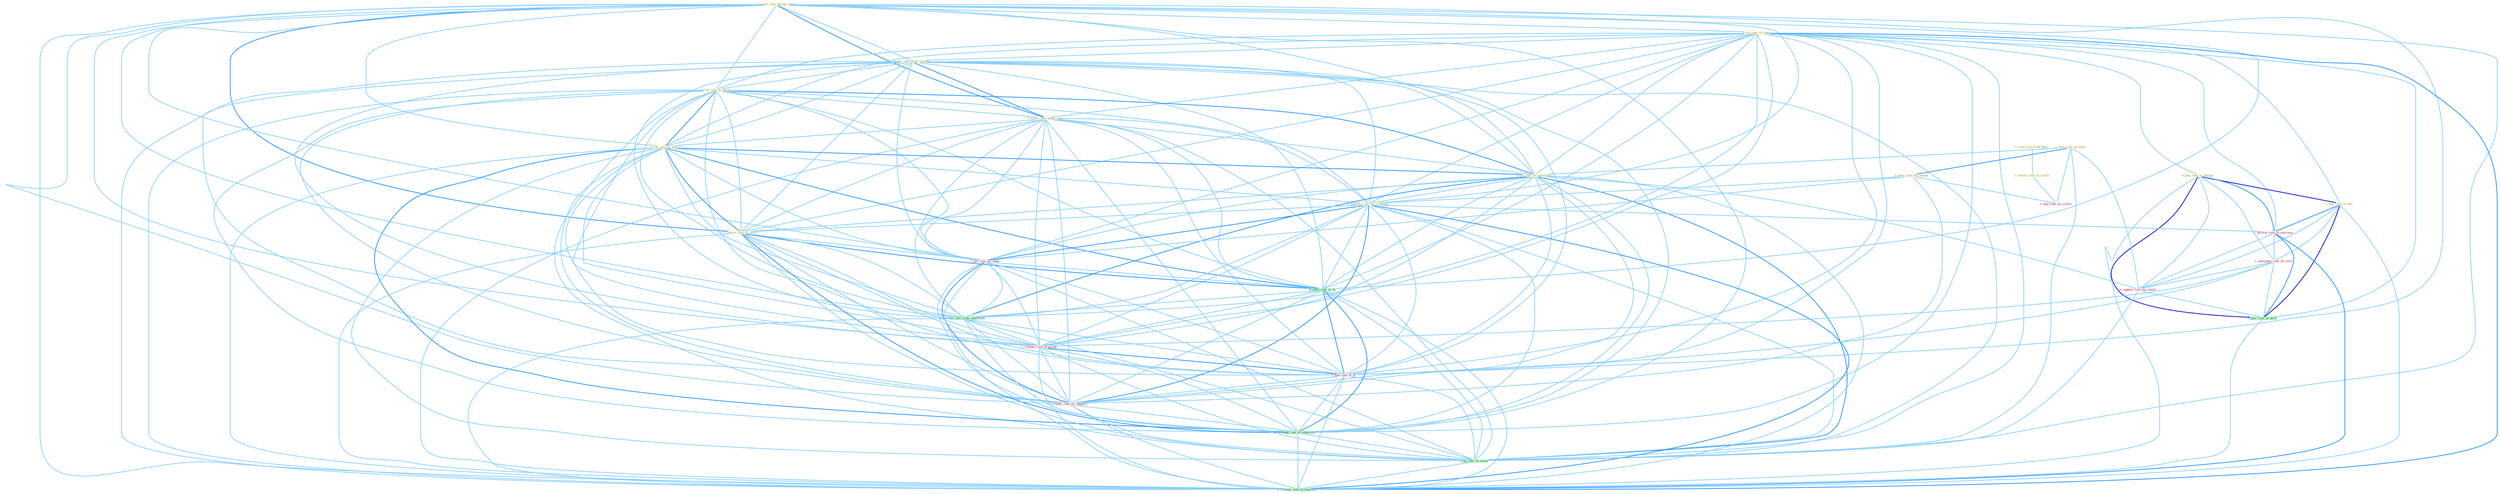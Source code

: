 Graph G{ 
    node
    [shape=polygon,style=filled,width=.5,height=.06,color="#BDFCC9",fixedsize=true,fontsize=4,
    fontcolor="#2f4f4f"];
    {node
    [color="#ffffe0", fontcolor="#8b7d6b"] "0_rais_risk_with_them " "0_lower_rate_becaus_level " "0_fix_rate_in_state " "0_eas_rate_befor_spring " "0_cut_rate_by_point " "0_plai_role_in_design " "1_plai_role_in_fall " "0_lower_rate_befor_end " "0_cut_rate_to_hold " "1_have_rule_on_time " "1_cut_rate_on_entitynam " "0_have_rule_for_attend " "1_announc_rate_for_yearnum " "1_reflect_risk_as_profil " "0_return_rate_to_level "}
{node [color="#fff0f5", fontcolor="#b22222"] "1_portrai_role_in_yearnum " "1_pai_rate_for_fund " "1_entitynam_role_of_court " "1_compar_rate_of_group " "0_support_role_on_condit " "1_had_rate_of_% " "0_hail_rule_as_victori " "1_reduc_rate_for_deposit "}
edge [color="#B0E2FF"];

	"0_rais_risk_with_them " -- "1_reflect_risk_as_profil " [w="1", color="#87cefa" ];
	"0_lower_rate_becaus_level " -- "0_fix_rate_in_state " [w="1", color="#87cefa" ];
	"0_lower_rate_becaus_level " -- "0_eas_rate_befor_spring " [w="1", color="#87cefa" ];
	"0_lower_rate_becaus_level " -- "0_cut_rate_by_point " [w="1", color="#87cefa" ];
	"0_lower_rate_becaus_level " -- "0_lower_rate_befor_end " [w="2", color="#1e90ff" , len=0.8];
	"0_lower_rate_becaus_level " -- "0_cut_rate_to_hold " [w="1", color="#87cefa" ];
	"0_lower_rate_becaus_level " -- "1_cut_rate_on_entitynam " [w="1", color="#87cefa" ];
	"0_lower_rate_becaus_level " -- "1_announc_rate_for_yearnum " [w="1", color="#87cefa" ];
	"0_lower_rate_becaus_level " -- "0_return_rate_to_level " [w="2", color="#1e90ff" , len=0.8];
	"0_lower_rate_becaus_level " -- "1_pai_rate_for_fund " [w="1", color="#87cefa" ];
	"0_lower_rate_becaus_level " -- "0_push_rate_to_% " [w="1", color="#87cefa" ];
	"0_lower_rate_becaus_level " -- "0_receiv_rate_from_entitynam " [w="1", color="#87cefa" ];
	"0_lower_rate_becaus_level " -- "1_compar_rate_of_group " [w="1", color="#87cefa" ];
	"0_lower_rate_becaus_level " -- "1_had_rate_of_% " [w="1", color="#87cefa" ];
	"0_lower_rate_becaus_level " -- "1_reduc_rate_for_deposit " [w="1", color="#87cefa" ];
	"0_lower_rate_becaus_level " -- "0_nudg_rate_to_othernum " [w="1", color="#87cefa" ];
	"0_lower_rate_becaus_level " -- "0_ha_rate_on_morn " [w="1", color="#87cefa" ];
	"0_lower_rate_becaus_level " -- "0_increas_rate_in_yearnum " [w="1", color="#87cefa" ];
	"0_fix_rate_in_state " -- "0_eas_rate_befor_spring " [w="1", color="#87cefa" ];
	"0_fix_rate_in_state " -- "0_cut_rate_by_point " [w="1", color="#87cefa" ];
	"0_fix_rate_in_state " -- "0_plai_role_in_design " [w="1", color="#87cefa" ];
	"0_fix_rate_in_state " -- "1_plai_role_in_fall " [w="1", color="#87cefa" ];
	"0_fix_rate_in_state " -- "0_lower_rate_befor_end " [w="1", color="#87cefa" ];
	"0_fix_rate_in_state " -- "0_cut_rate_to_hold " [w="1", color="#87cefa" ];
	"0_fix_rate_in_state " -- "1_cut_rate_on_entitynam " [w="1", color="#87cefa" ];
	"0_fix_rate_in_state " -- "1_announc_rate_for_yearnum " [w="1", color="#87cefa" ];
	"0_fix_rate_in_state " -- "0_return_rate_to_level " [w="1", color="#87cefa" ];
	"0_fix_rate_in_state " -- "1_portrai_role_in_yearnum " [w="1", color="#87cefa" ];
	"0_fix_rate_in_state " -- "1_pai_rate_for_fund " [w="1", color="#87cefa" ];
	"0_fix_rate_in_state " -- "0_push_rate_to_% " [w="1", color="#87cefa" ];
	"0_fix_rate_in_state " -- "0_receiv_rate_from_entitynam " [w="1", color="#87cefa" ];
	"0_fix_rate_in_state " -- "1_compar_rate_of_group " [w="1", color="#87cefa" ];
	"0_fix_rate_in_state " -- "1_had_rate_of_% " [w="1", color="#87cefa" ];
	"0_fix_rate_in_state " -- "1_reduc_rate_for_deposit " [w="1", color="#87cefa" ];
	"0_fix_rate_in_state " -- "0_nudg_rate_to_othernum " [w="1", color="#87cefa" ];
	"0_fix_rate_in_state " -- "0_plai_role_in_decis " [w="1", color="#87cefa" ];
	"0_fix_rate_in_state " -- "0_ha_rate_on_morn " [w="1", color="#87cefa" ];
	"0_fix_rate_in_state " -- "0_increas_rate_in_yearnum " [w="2", color="#1e90ff" , len=0.8];
	"0_eas_rate_befor_spring " -- "0_cut_rate_by_point " [w="1", color="#87cefa" ];
	"0_eas_rate_befor_spring " -- "0_lower_rate_befor_end " [w="2", color="#1e90ff" , len=0.8];
	"0_eas_rate_befor_spring " -- "0_cut_rate_to_hold " [w="1", color="#87cefa" ];
	"0_eas_rate_befor_spring " -- "1_cut_rate_on_entitynam " [w="1", color="#87cefa" ];
	"0_eas_rate_befor_spring " -- "1_announc_rate_for_yearnum " [w="1", color="#87cefa" ];
	"0_eas_rate_befor_spring " -- "0_return_rate_to_level " [w="1", color="#87cefa" ];
	"0_eas_rate_befor_spring " -- "1_pai_rate_for_fund " [w="1", color="#87cefa" ];
	"0_eas_rate_befor_spring " -- "0_push_rate_to_% " [w="1", color="#87cefa" ];
	"0_eas_rate_befor_spring " -- "0_receiv_rate_from_entitynam " [w="1", color="#87cefa" ];
	"0_eas_rate_befor_spring " -- "1_compar_rate_of_group " [w="1", color="#87cefa" ];
	"0_eas_rate_befor_spring " -- "1_had_rate_of_% " [w="1", color="#87cefa" ];
	"0_eas_rate_befor_spring " -- "1_reduc_rate_for_deposit " [w="1", color="#87cefa" ];
	"0_eas_rate_befor_spring " -- "0_nudg_rate_to_othernum " [w="1", color="#87cefa" ];
	"0_eas_rate_befor_spring " -- "0_ha_rate_on_morn " [w="1", color="#87cefa" ];
	"0_eas_rate_befor_spring " -- "0_increas_rate_in_yearnum " [w="1", color="#87cefa" ];
	"0_cut_rate_by_point " -- "0_lower_rate_befor_end " [w="1", color="#87cefa" ];
	"0_cut_rate_by_point " -- "0_cut_rate_to_hold " [w="2", color="#1e90ff" , len=0.8];
	"0_cut_rate_by_point " -- "1_cut_rate_on_entitynam " [w="2", color="#1e90ff" , len=0.8];
	"0_cut_rate_by_point " -- "1_announc_rate_for_yearnum " [w="1", color="#87cefa" ];
	"0_cut_rate_by_point " -- "0_return_rate_to_level " [w="1", color="#87cefa" ];
	"0_cut_rate_by_point " -- "1_pai_rate_for_fund " [w="1", color="#87cefa" ];
	"0_cut_rate_by_point " -- "0_push_rate_to_% " [w="1", color="#87cefa" ];
	"0_cut_rate_by_point " -- "0_receiv_rate_from_entitynam " [w="1", color="#87cefa" ];
	"0_cut_rate_by_point " -- "1_compar_rate_of_group " [w="1", color="#87cefa" ];
	"0_cut_rate_by_point " -- "1_had_rate_of_% " [w="1", color="#87cefa" ];
	"0_cut_rate_by_point " -- "1_reduc_rate_for_deposit " [w="1", color="#87cefa" ];
	"0_cut_rate_by_point " -- "0_nudg_rate_to_othernum " [w="1", color="#87cefa" ];
	"0_cut_rate_by_point " -- "0_ha_rate_on_morn " [w="1", color="#87cefa" ];
	"0_cut_rate_by_point " -- "0_increas_rate_in_yearnum " [w="1", color="#87cefa" ];
	"0_plai_role_in_design " -- "1_plai_role_in_fall " [w="3", color="#0000cd" , len=0.6];
	"0_plai_role_in_design " -- "1_portrai_role_in_yearnum " [w="2", color="#1e90ff" , len=0.8];
	"0_plai_role_in_design " -- "1_entitynam_role_of_court " [w="1", color="#87cefa" ];
	"0_plai_role_in_design " -- "0_support_role_on_condit " [w="1", color="#87cefa" ];
	"0_plai_role_in_design " -- "0_plai_role_in_decis " [w="3", color="#0000cd" , len=0.6];
	"0_plai_role_in_design " -- "0_increas_rate_in_yearnum " [w="1", color="#87cefa" ];
	"1_plai_role_in_fall " -- "1_portrai_role_in_yearnum " [w="2", color="#1e90ff" , len=0.8];
	"1_plai_role_in_fall " -- "1_entitynam_role_of_court " [w="1", color="#87cefa" ];
	"1_plai_role_in_fall " -- "0_support_role_on_condit " [w="1", color="#87cefa" ];
	"1_plai_role_in_fall " -- "0_plai_role_in_decis " [w="3", color="#0000cd" , len=0.6];
	"1_plai_role_in_fall " -- "0_increas_rate_in_yearnum " [w="1", color="#87cefa" ];
	"0_lower_rate_befor_end " -- "0_cut_rate_to_hold " [w="1", color="#87cefa" ];
	"0_lower_rate_befor_end " -- "1_cut_rate_on_entitynam " [w="1", color="#87cefa" ];
	"0_lower_rate_befor_end " -- "1_announc_rate_for_yearnum " [w="1", color="#87cefa" ];
	"0_lower_rate_befor_end " -- "0_return_rate_to_level " [w="1", color="#87cefa" ];
	"0_lower_rate_befor_end " -- "1_pai_rate_for_fund " [w="1", color="#87cefa" ];
	"0_lower_rate_befor_end " -- "0_push_rate_to_% " [w="1", color="#87cefa" ];
	"0_lower_rate_befor_end " -- "0_receiv_rate_from_entitynam " [w="1", color="#87cefa" ];
	"0_lower_rate_befor_end " -- "1_compar_rate_of_group " [w="1", color="#87cefa" ];
	"0_lower_rate_befor_end " -- "1_had_rate_of_% " [w="1", color="#87cefa" ];
	"0_lower_rate_befor_end " -- "1_reduc_rate_for_deposit " [w="1", color="#87cefa" ];
	"0_lower_rate_befor_end " -- "0_nudg_rate_to_othernum " [w="1", color="#87cefa" ];
	"0_lower_rate_befor_end " -- "0_ha_rate_on_morn " [w="1", color="#87cefa" ];
	"0_lower_rate_befor_end " -- "0_increas_rate_in_yearnum " [w="1", color="#87cefa" ];
	"0_cut_rate_to_hold " -- "1_cut_rate_on_entitynam " [w="2", color="#1e90ff" , len=0.8];
	"0_cut_rate_to_hold " -- "1_announc_rate_for_yearnum " [w="1", color="#87cefa" ];
	"0_cut_rate_to_hold " -- "0_return_rate_to_level " [w="2", color="#1e90ff" , len=0.8];
	"0_cut_rate_to_hold " -- "1_pai_rate_for_fund " [w="1", color="#87cefa" ];
	"0_cut_rate_to_hold " -- "0_push_rate_to_% " [w="2", color="#1e90ff" , len=0.8];
	"0_cut_rate_to_hold " -- "0_receiv_rate_from_entitynam " [w="1", color="#87cefa" ];
	"0_cut_rate_to_hold " -- "1_compar_rate_of_group " [w="1", color="#87cefa" ];
	"0_cut_rate_to_hold " -- "1_had_rate_of_% " [w="1", color="#87cefa" ];
	"0_cut_rate_to_hold " -- "1_reduc_rate_for_deposit " [w="1", color="#87cefa" ];
	"0_cut_rate_to_hold " -- "0_nudg_rate_to_othernum " [w="2", color="#1e90ff" , len=0.8];
	"0_cut_rate_to_hold " -- "0_ha_rate_on_morn " [w="1", color="#87cefa" ];
	"0_cut_rate_to_hold " -- "0_increas_rate_in_yearnum " [w="1", color="#87cefa" ];
	"1_have_rule_on_time " -- "1_cut_rate_on_entitynam " [w="1", color="#87cefa" ];
	"1_have_rule_on_time " -- "0_have_rule_for_attend " [w="2", color="#1e90ff" , len=0.8];
	"1_have_rule_on_time " -- "0_support_role_on_condit " [w="1", color="#87cefa" ];
	"1_have_rule_on_time " -- "0_hail_rule_as_victori " [w="1", color="#87cefa" ];
	"1_have_rule_on_time " -- "0_ha_rate_on_morn " [w="1", color="#87cefa" ];
	"1_cut_rate_on_entitynam " -- "1_announc_rate_for_yearnum " [w="1", color="#87cefa" ];
	"1_cut_rate_on_entitynam " -- "0_return_rate_to_level " [w="1", color="#87cefa" ];
	"1_cut_rate_on_entitynam " -- "1_pai_rate_for_fund " [w="1", color="#87cefa" ];
	"1_cut_rate_on_entitynam " -- "0_push_rate_to_% " [w="1", color="#87cefa" ];
	"1_cut_rate_on_entitynam " -- "0_receiv_rate_from_entitynam " [w="2", color="#1e90ff" , len=0.8];
	"1_cut_rate_on_entitynam " -- "1_compar_rate_of_group " [w="1", color="#87cefa" ];
	"1_cut_rate_on_entitynam " -- "0_support_role_on_condit " [w="1", color="#87cefa" ];
	"1_cut_rate_on_entitynam " -- "1_had_rate_of_% " [w="1", color="#87cefa" ];
	"1_cut_rate_on_entitynam " -- "1_reduc_rate_for_deposit " [w="1", color="#87cefa" ];
	"1_cut_rate_on_entitynam " -- "0_nudg_rate_to_othernum " [w="1", color="#87cefa" ];
	"1_cut_rate_on_entitynam " -- "0_ha_rate_on_morn " [w="2", color="#1e90ff" , len=0.8];
	"1_cut_rate_on_entitynam " -- "0_increas_rate_in_yearnum " [w="1", color="#87cefa" ];
	"0_have_rule_for_attend " -- "1_announc_rate_for_yearnum " [w="1", color="#87cefa" ];
	"0_have_rule_for_attend " -- "1_pai_rate_for_fund " [w="1", color="#87cefa" ];
	"0_have_rule_for_attend " -- "0_hail_rule_as_victori " [w="1", color="#87cefa" ];
	"0_have_rule_for_attend " -- "1_reduc_rate_for_deposit " [w="1", color="#87cefa" ];
	"1_announc_rate_for_yearnum " -- "0_return_rate_to_level " [w="1", color="#87cefa" ];
	"1_announc_rate_for_yearnum " -- "1_portrai_role_in_yearnum " [w="1", color="#87cefa" ];
	"1_announc_rate_for_yearnum " -- "1_pai_rate_for_fund " [w="2", color="#1e90ff" , len=0.8];
	"1_announc_rate_for_yearnum " -- "0_push_rate_to_% " [w="1", color="#87cefa" ];
	"1_announc_rate_for_yearnum " -- "0_receiv_rate_from_entitynam " [w="1", color="#87cefa" ];
	"1_announc_rate_for_yearnum " -- "1_compar_rate_of_group " [w="1", color="#87cefa" ];
	"1_announc_rate_for_yearnum " -- "1_had_rate_of_% " [w="1", color="#87cefa" ];
	"1_announc_rate_for_yearnum " -- "1_reduc_rate_for_deposit " [w="2", color="#1e90ff" , len=0.8];
	"1_announc_rate_for_yearnum " -- "0_nudg_rate_to_othernum " [w="1", color="#87cefa" ];
	"1_announc_rate_for_yearnum " -- "0_ha_rate_on_morn " [w="1", color="#87cefa" ];
	"1_announc_rate_for_yearnum " -- "0_increas_rate_in_yearnum " [w="2", color="#1e90ff" , len=0.8];
	"1_reflect_risk_as_profil " -- "0_hail_rule_as_victori " [w="1", color="#87cefa" ];
	"0_return_rate_to_level " -- "1_pai_rate_for_fund " [w="1", color="#87cefa" ];
	"0_return_rate_to_level " -- "0_push_rate_to_% " [w="2", color="#1e90ff" , len=0.8];
	"0_return_rate_to_level " -- "0_receiv_rate_from_entitynam " [w="1", color="#87cefa" ];
	"0_return_rate_to_level " -- "1_compar_rate_of_group " [w="1", color="#87cefa" ];
	"0_return_rate_to_level " -- "1_had_rate_of_% " [w="1", color="#87cefa" ];
	"0_return_rate_to_level " -- "1_reduc_rate_for_deposit " [w="1", color="#87cefa" ];
	"0_return_rate_to_level " -- "0_nudg_rate_to_othernum " [w="2", color="#1e90ff" , len=0.8];
	"0_return_rate_to_level " -- "0_ha_rate_on_morn " [w="1", color="#87cefa" ];
	"0_return_rate_to_level " -- "0_increas_rate_in_yearnum " [w="1", color="#87cefa" ];
	"1_portrai_role_in_yearnum " -- "1_entitynam_role_of_court " [w="1", color="#87cefa" ];
	"1_portrai_role_in_yearnum " -- "0_support_role_on_condit " [w="1", color="#87cefa" ];
	"1_portrai_role_in_yearnum " -- "0_plai_role_in_decis " [w="2", color="#1e90ff" , len=0.8];
	"1_portrai_role_in_yearnum " -- "0_increas_rate_in_yearnum " [w="2", color="#1e90ff" , len=0.8];
	"1_pai_rate_for_fund " -- "0_push_rate_to_% " [w="1", color="#87cefa" ];
	"1_pai_rate_for_fund " -- "0_receiv_rate_from_entitynam " [w="1", color="#87cefa" ];
	"1_pai_rate_for_fund " -- "1_compar_rate_of_group " [w="1", color="#87cefa" ];
	"1_pai_rate_for_fund " -- "1_had_rate_of_% " [w="1", color="#87cefa" ];
	"1_pai_rate_for_fund " -- "1_reduc_rate_for_deposit " [w="2", color="#1e90ff" , len=0.8];
	"1_pai_rate_for_fund " -- "0_nudg_rate_to_othernum " [w="1", color="#87cefa" ];
	"1_pai_rate_for_fund " -- "0_ha_rate_on_morn " [w="1", color="#87cefa" ];
	"1_pai_rate_for_fund " -- "0_increas_rate_in_yearnum " [w="1", color="#87cefa" ];
	"0_push_rate_to_% " -- "0_receiv_rate_from_entitynam " [w="1", color="#87cefa" ];
	"0_push_rate_to_% " -- "1_compar_rate_of_group " [w="1", color="#87cefa" ];
	"0_push_rate_to_% " -- "1_had_rate_of_% " [w="2", color="#1e90ff" , len=0.8];
	"0_push_rate_to_% " -- "1_reduc_rate_for_deposit " [w="1", color="#87cefa" ];
	"0_push_rate_to_% " -- "0_nudg_rate_to_othernum " [w="2", color="#1e90ff" , len=0.8];
	"0_push_rate_to_% " -- "0_ha_rate_on_morn " [w="1", color="#87cefa" ];
	"0_push_rate_to_% " -- "0_increas_rate_in_yearnum " [w="1", color="#87cefa" ];
	"1_entitynam_role_of_court " -- "1_compar_rate_of_group " [w="1", color="#87cefa" ];
	"1_entitynam_role_of_court " -- "0_support_role_on_condit " [w="1", color="#87cefa" ];
	"1_entitynam_role_of_court " -- "1_had_rate_of_% " [w="1", color="#87cefa" ];
	"1_entitynam_role_of_court " -- "0_plai_role_in_decis " [w="1", color="#87cefa" ];
	"0_receiv_rate_from_entitynam " -- "1_compar_rate_of_group " [w="1", color="#87cefa" ];
	"0_receiv_rate_from_entitynam " -- "1_had_rate_of_% " [w="1", color="#87cefa" ];
	"0_receiv_rate_from_entitynam " -- "1_reduc_rate_for_deposit " [w="1", color="#87cefa" ];
	"0_receiv_rate_from_entitynam " -- "0_nudg_rate_to_othernum " [w="1", color="#87cefa" ];
	"0_receiv_rate_from_entitynam " -- "0_ha_rate_on_morn " [w="1", color="#87cefa" ];
	"0_receiv_rate_from_entitynam " -- "0_increas_rate_in_yearnum " [w="1", color="#87cefa" ];
	"1_compar_rate_of_group " -- "1_had_rate_of_% " [w="2", color="#1e90ff" , len=0.8];
	"1_compar_rate_of_group " -- "1_reduc_rate_for_deposit " [w="1", color="#87cefa" ];
	"1_compar_rate_of_group " -- "0_nudg_rate_to_othernum " [w="1", color="#87cefa" ];
	"1_compar_rate_of_group " -- "0_ha_rate_on_morn " [w="1", color="#87cefa" ];
	"1_compar_rate_of_group " -- "0_increas_rate_in_yearnum " [w="1", color="#87cefa" ];
	"0_support_role_on_condit " -- "0_plai_role_in_decis " [w="1", color="#87cefa" ];
	"0_support_role_on_condit " -- "0_ha_rate_on_morn " [w="1", color="#87cefa" ];
	"1_had_rate_of_% " -- "1_reduc_rate_for_deposit " [w="1", color="#87cefa" ];
	"1_had_rate_of_% " -- "0_nudg_rate_to_othernum " [w="1", color="#87cefa" ];
	"1_had_rate_of_% " -- "0_ha_rate_on_morn " [w="1", color="#87cefa" ];
	"1_had_rate_of_% " -- "0_increas_rate_in_yearnum " [w="1", color="#87cefa" ];
	"1_reduc_rate_for_deposit " -- "0_nudg_rate_to_othernum " [w="1", color="#87cefa" ];
	"1_reduc_rate_for_deposit " -- "0_ha_rate_on_morn " [w="1", color="#87cefa" ];
	"1_reduc_rate_for_deposit " -- "0_increas_rate_in_yearnum " [w="1", color="#87cefa" ];
	"0_nudg_rate_to_othernum " -- "0_ha_rate_on_morn " [w="1", color="#87cefa" ];
	"0_nudg_rate_to_othernum " -- "0_increas_rate_in_yearnum " [w="1", color="#87cefa" ];
	"0_plai_role_in_decis " -- "0_increas_rate_in_yearnum " [w="1", color="#87cefa" ];
	"0_ha_rate_on_morn " -- "0_increas_rate_in_yearnum " [w="1", color="#87cefa" ];
}